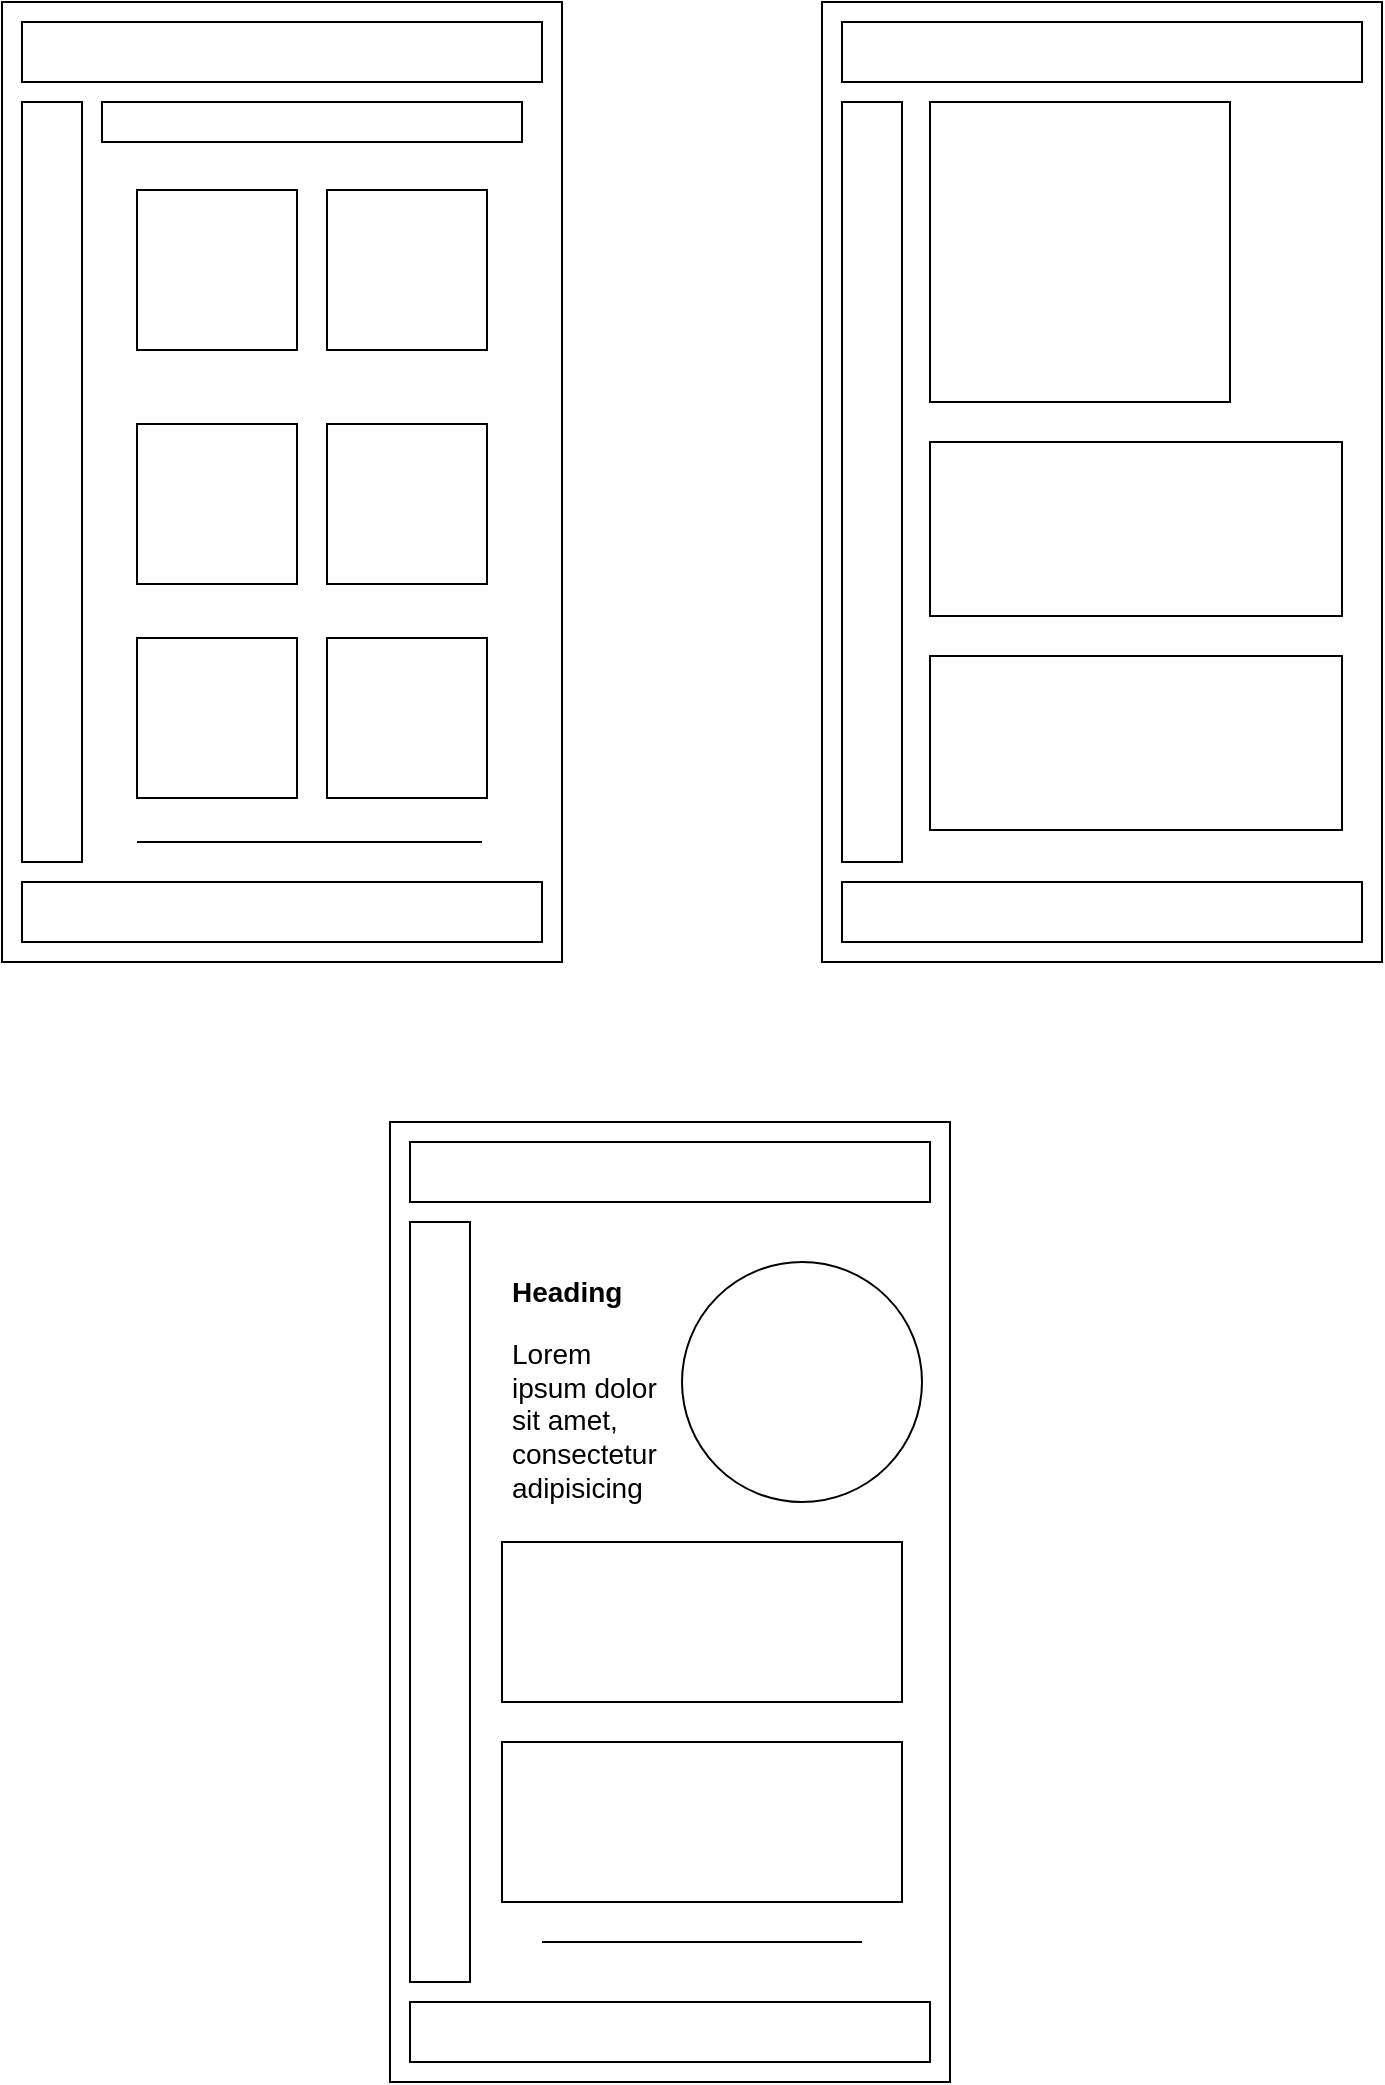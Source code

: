 <mxfile version="24.4.14" type="github">
  <diagram id="piDafpqhtRUU5qUU-vj8" name="Page-1">
    <mxGraphModel dx="1128" dy="1318" grid="1" gridSize="10" guides="1" tooltips="1" connect="1" arrows="1" fold="1" page="1" pageScale="1" pageWidth="827" pageHeight="1169" math="0" shadow="0">
      <root>
        <mxCell id="0" />
        <mxCell id="1" parent="0" />
        <mxCell id="InpRvtbNJts5H6NB_eB7-1" value="" style="rounded=0;whiteSpace=wrap;html=1;" vertex="1" parent="1">
          <mxGeometry x="80" y="80" width="280" height="480" as="geometry" />
        </mxCell>
        <mxCell id="InpRvtbNJts5H6NB_eB7-2" value="" style="rounded=0;whiteSpace=wrap;html=1;" vertex="1" parent="1">
          <mxGeometry x="490" y="80" width="280" height="480" as="geometry" />
        </mxCell>
        <mxCell id="InpRvtbNJts5H6NB_eB7-3" value="" style="rounded=0;whiteSpace=wrap;html=1;" vertex="1" parent="1">
          <mxGeometry x="274" y="640" width="280" height="480" as="geometry" />
        </mxCell>
        <mxCell id="InpRvtbNJts5H6NB_eB7-6" value="" style="rounded=0;whiteSpace=wrap;html=1;" vertex="1" parent="1">
          <mxGeometry x="90" y="90" width="260" height="30" as="geometry" />
        </mxCell>
        <mxCell id="InpRvtbNJts5H6NB_eB7-7" value="" style="rounded=0;whiteSpace=wrap;html=1;" vertex="1" parent="1">
          <mxGeometry x="500" y="90" width="260" height="30" as="geometry" />
        </mxCell>
        <mxCell id="InpRvtbNJts5H6NB_eB7-8" value="" style="rounded=0;whiteSpace=wrap;html=1;" vertex="1" parent="1">
          <mxGeometry x="284" y="650" width="260" height="30" as="geometry" />
        </mxCell>
        <mxCell id="InpRvtbNJts5H6NB_eB7-9" value="" style="rounded=0;whiteSpace=wrap;html=1;" vertex="1" parent="1">
          <mxGeometry x="90" y="130" width="30" height="380" as="geometry" />
        </mxCell>
        <mxCell id="InpRvtbNJts5H6NB_eB7-10" value="" style="rounded=0;whiteSpace=wrap;html=1;" vertex="1" parent="1">
          <mxGeometry x="90" y="520" width="260" height="30" as="geometry" />
        </mxCell>
        <mxCell id="InpRvtbNJts5H6NB_eB7-11" value="" style="rounded=0;whiteSpace=wrap;html=1;" vertex="1" parent="1">
          <mxGeometry x="500" y="520" width="260" height="30" as="geometry" />
        </mxCell>
        <mxCell id="InpRvtbNJts5H6NB_eB7-12" value="" style="rounded=0;whiteSpace=wrap;html=1;" vertex="1" parent="1">
          <mxGeometry x="284" y="1080" width="260" height="30" as="geometry" />
        </mxCell>
        <mxCell id="InpRvtbNJts5H6NB_eB7-13" value="" style="rounded=0;whiteSpace=wrap;html=1;" vertex="1" parent="1">
          <mxGeometry x="284" y="690" width="30" height="380" as="geometry" />
        </mxCell>
        <mxCell id="InpRvtbNJts5H6NB_eB7-14" value="" style="rounded=0;whiteSpace=wrap;html=1;" vertex="1" parent="1">
          <mxGeometry x="500" y="130" width="30" height="380" as="geometry" />
        </mxCell>
        <mxCell id="InpRvtbNJts5H6NB_eB7-15" value="" style="whiteSpace=wrap;html=1;aspect=fixed;" vertex="1" parent="1">
          <mxGeometry x="147.5" y="174" width="80" height="80" as="geometry" />
        </mxCell>
        <mxCell id="InpRvtbNJts5H6NB_eB7-17" value="" style="whiteSpace=wrap;html=1;aspect=fixed;" vertex="1" parent="1">
          <mxGeometry x="147.5" y="291" width="80" height="80" as="geometry" />
        </mxCell>
        <mxCell id="InpRvtbNJts5H6NB_eB7-18" value="" style="whiteSpace=wrap;html=1;aspect=fixed;" vertex="1" parent="1">
          <mxGeometry x="147.5" y="398" width="80" height="80" as="geometry" />
        </mxCell>
        <mxCell id="InpRvtbNJts5H6NB_eB7-19" value="" style="whiteSpace=wrap;html=1;aspect=fixed;" vertex="1" parent="1">
          <mxGeometry x="242.5" y="174" width="80" height="80" as="geometry" />
        </mxCell>
        <mxCell id="InpRvtbNJts5H6NB_eB7-20" value="" style="whiteSpace=wrap;html=1;aspect=fixed;" vertex="1" parent="1">
          <mxGeometry x="242.5" y="291" width="80" height="80" as="geometry" />
        </mxCell>
        <mxCell id="InpRvtbNJts5H6NB_eB7-21" value="" style="whiteSpace=wrap;html=1;aspect=fixed;" vertex="1" parent="1">
          <mxGeometry x="242.5" y="398" width="80" height="80" as="geometry" />
        </mxCell>
        <mxCell id="InpRvtbNJts5H6NB_eB7-22" value="" style="rounded=0;whiteSpace=wrap;html=1;" vertex="1" parent="1">
          <mxGeometry x="130" y="130" width="210" height="20" as="geometry" />
        </mxCell>
        <mxCell id="InpRvtbNJts5H6NB_eB7-26" value="" style="whiteSpace=wrap;html=1;aspect=fixed;" vertex="1" parent="1">
          <mxGeometry x="544" y="130" width="150" height="150" as="geometry" />
        </mxCell>
        <mxCell id="InpRvtbNJts5H6NB_eB7-28" value="" style="rounded=0;whiteSpace=wrap;html=1;fontStyle=1" vertex="1" parent="1">
          <mxGeometry x="544" y="300" width="206" height="87" as="geometry" />
        </mxCell>
        <mxCell id="InpRvtbNJts5H6NB_eB7-29" value="" style="rounded=0;whiteSpace=wrap;html=1;" vertex="1" parent="1">
          <mxGeometry x="544" y="407" width="206" height="87" as="geometry" />
        </mxCell>
        <mxCell id="InpRvtbNJts5H6NB_eB7-30" value="" style="endArrow=none;html=1;rounded=0;" edge="1" parent="1">
          <mxGeometry width="50" height="50" relative="1" as="geometry">
            <mxPoint x="147.5" y="500" as="sourcePoint" />
            <mxPoint x="320" y="500" as="targetPoint" />
          </mxGeometry>
        </mxCell>
        <mxCell id="InpRvtbNJts5H6NB_eB7-31" value="" style="ellipse;whiteSpace=wrap;html=1;aspect=fixed;" vertex="1" parent="1">
          <mxGeometry x="420" y="710" width="120" height="120" as="geometry" />
        </mxCell>
        <mxCell id="InpRvtbNJts5H6NB_eB7-32" value="" style="rounded=0;whiteSpace=wrap;html=1;" vertex="1" parent="1">
          <mxGeometry x="330" y="850" width="200" height="80" as="geometry" />
        </mxCell>
        <mxCell id="InpRvtbNJts5H6NB_eB7-33" value="" style="rounded=0;whiteSpace=wrap;html=1;" vertex="1" parent="1">
          <mxGeometry x="330" y="950" width="200" height="80" as="geometry" />
        </mxCell>
        <mxCell id="InpRvtbNJts5H6NB_eB7-34" value="" style="endArrow=none;html=1;rounded=0;" edge="1" parent="1">
          <mxGeometry width="50" height="50" relative="1" as="geometry">
            <mxPoint x="510" y="1050" as="sourcePoint" />
            <mxPoint x="350" y="1050" as="targetPoint" />
          </mxGeometry>
        </mxCell>
        <mxCell id="InpRvtbNJts5H6NB_eB7-35" value="&lt;h1 style=&quot;margin-top: 0px; font-size: 14px;&quot;&gt;Heading&lt;/h1&gt;&lt;p style=&quot;font-size: 14px;&quot;&gt;Lorem ipsum dolor sit amet, consectetur adipisicing elit, sed do eiusmod tempor incididunt ut labore et dolore magna aliqua.&lt;/p&gt;" style="text;html=1;whiteSpace=wrap;overflow=hidden;rounded=0;fontSize=14;" vertex="1" parent="1">
          <mxGeometry x="332.5" y="710" width="77.5" height="120" as="geometry" />
        </mxCell>
      </root>
    </mxGraphModel>
  </diagram>
</mxfile>
